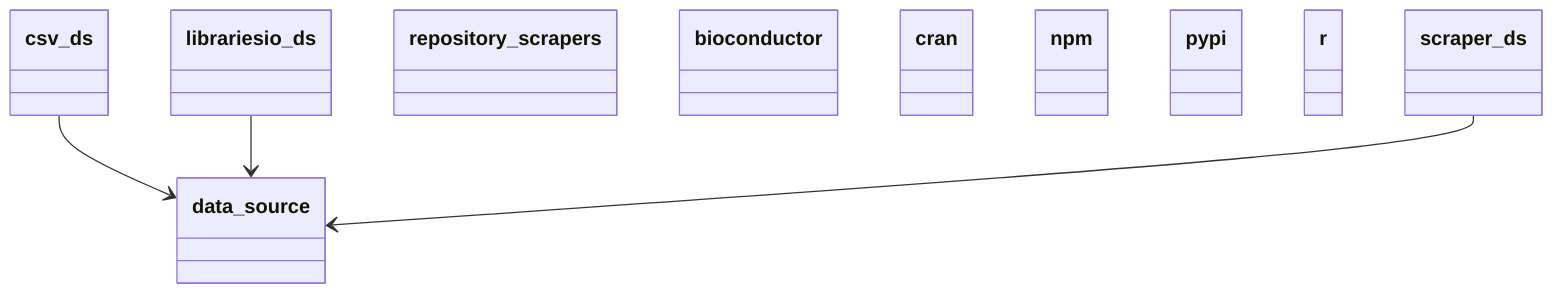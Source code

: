 classDiagram
  class data_source {
  }
  class csv_ds {
  }
  class data_source {
  }
  class librariesio_ds {
  }
  class repository_scrapers {
  }
  class bioconductor {
  }
  class cran {
  }
  class npm {
  }
  class pypi {
  }
  class r {
  }
  class scraper_ds {
  }
  csv_ds --> data_source
  librariesio_ds --> data_source
  scraper_ds --> data_source
